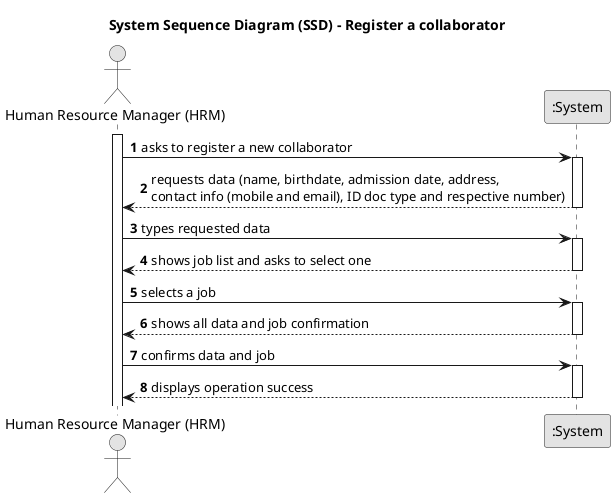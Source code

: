 @startuml
skinparam monochrome true
skinparam packageStyle rectangle
skinparam shadowing false

title System Sequence Diagram (SSD) - Register a collaborator

autonumber

actor "Human Resource Manager (HRM)" as HRM
participant ":System" as System

activate HRM

    HRM -> System : asks to register a new collaborator
    activate System

    System --> HRM : requests data (name, birthdate, admission date, address, \ncontact info (mobile and email), ID doc type and respective number)
    deactivate System

    HRM -> System : types requested data
    activate System

    System --> HRM : shows job list and asks to select one
    deactivate System

    HRM -> System : selects a job
    activate System

    System --> HRM : shows all data and job confirmation
    deactivate System

    HRM -> System : confirms data and job
    activate System

    System --> HRM : displays operation success
    deactivate System

@enduml